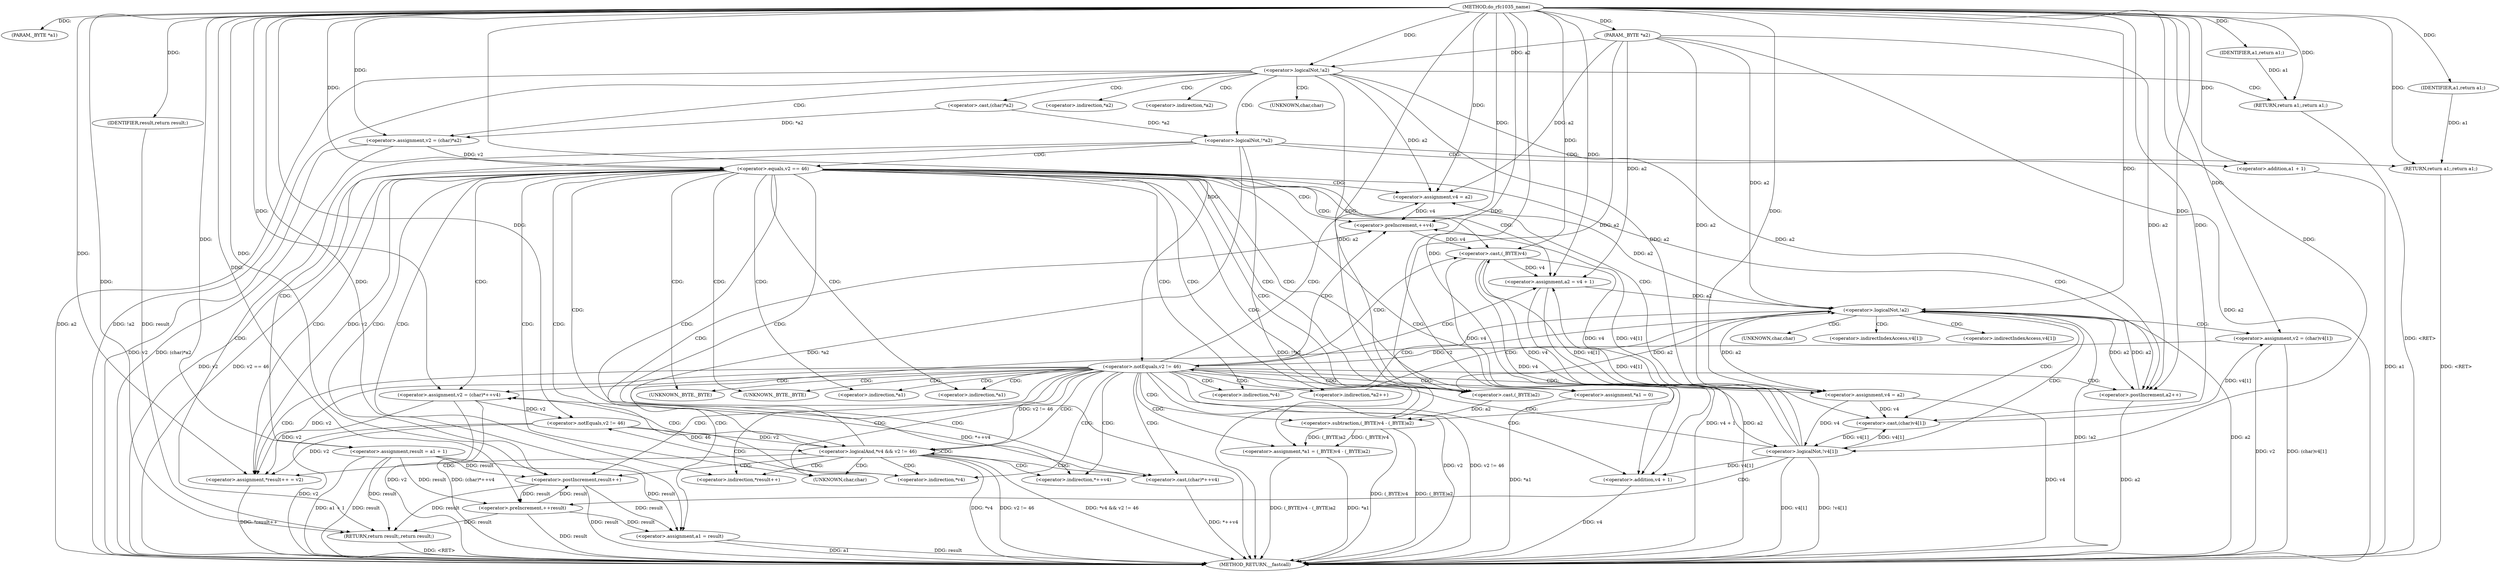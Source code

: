 digraph do_rfc1035_name {  
"1000104" [label = "(METHOD,do_rfc1035_name)" ]
"1000223" [label = "(METHOD_RETURN,__fastcall)" ]
"1000105" [label = "(PARAM,_BYTE *a1)" ]
"1000106" [label = "(PARAM,_BYTE *a2)" ]
"1000112" [label = "(<operator>.logicalNot,!a2)" ]
"1000114" [label = "(RETURN,return a1;,return a1;)" ]
"1000115" [label = "(IDENTIFIER,a1,return a1;)" ]
"1000116" [label = "(<operator>.assignment,v2 = (char)*a2)" ]
"1000118" [label = "(<operator>.cast,(char)*a2)" ]
"1000123" [label = "(<operator>.logicalNot,!*a2)" ]
"1000126" [label = "(RETURN,return a1;,return a1;)" ]
"1000127" [label = "(IDENTIFIER,a1,return a1;)" ]
"1000128" [label = "(<operator>.assignment,result = a1 + 1)" ]
"1000130" [label = "(<operator>.addition,a1 + 1)" ]
"1000134" [label = "(<operator>.equals,v2 == 46)" ]
"1000139" [label = "(<operator>.assignment,v4 = a2)" ]
"1000144" [label = "(<operator>.assignment,*result++ = v2)" ]
"1000146" [label = "(<operator>.postIncrement,result++)" ]
"1000149" [label = "(<operator>.assignment,v2 = (char)*++v4)" ]
"1000151" [label = "(<operator>.cast,(char)*++v4)" ]
"1000154" [label = "(<operator>.preIncrement,++v4)" ]
"1000156" [label = "(<operator>.logicalAnd,*v4 && v2 != 46)" ]
"1000159" [label = "(<operator>.notEquals,v2 != 46)" ]
"1000162" [label = "(<operator>.assignment,*a1 = (_BYTE)v4 - (_BYTE)a2)" ]
"1000165" [label = "(<operator>.subtraction,(_BYTE)v4 - (_BYTE)a2)" ]
"1000166" [label = "(<operator>.cast,(_BYTE)v4)" ]
"1000169" [label = "(<operator>.cast,(_BYTE)a2)" ]
"1000172" [label = "(<operator>.assignment,a2 = v4 + 1)" ]
"1000174" [label = "(<operator>.addition,v4 + 1)" ]
"1000184" [label = "(<operator>.logicalNot,!a2)" ]
"1000187" [label = "(<operator>.assignment,v2 = (char)v4[1])" ]
"1000189" [label = "(<operator>.cast,(char)v4[1])" ]
"1000194" [label = "(<operator>.assignment,a1 = result)" ]
"1000198" [label = "(<operator>.logicalNot,!v4[1])" ]
"1000203" [label = "(<operator>.preIncrement,++result)" ]
"1000206" [label = "(<operator>.notEquals,v2 != 46)" ]
"1000211" [label = "(<operator>.assignment,v4 = a2)" ]
"1000214" [label = "(<operator>.assignment,*a1 = 0)" ]
"1000219" [label = "(<operator>.postIncrement,a2++)" ]
"1000221" [label = "(RETURN,return result;,return result;)" ]
"1000222" [label = "(IDENTIFIER,result,return result;)" ]
"1000119" [label = "(UNKNOWN,char,char)" ]
"1000120" [label = "(<operator>.indirection,*a2)" ]
"1000124" [label = "(<operator>.indirection,*a2)" ]
"1000145" [label = "(<operator>.indirection,*result++)" ]
"1000152" [label = "(UNKNOWN,char,char)" ]
"1000153" [label = "(<operator>.indirection,*++v4)" ]
"1000157" [label = "(<operator>.indirection,*v4)" ]
"1000163" [label = "(<operator>.indirection,*a1)" ]
"1000167" [label = "(UNKNOWN,_BYTE,_BYTE)" ]
"1000170" [label = "(UNKNOWN,_BYTE,_BYTE)" ]
"1000178" [label = "(<operator>.indirection,*v4)" ]
"1000190" [label = "(UNKNOWN,char,char)" ]
"1000191" [label = "(<operator>.indirectIndexAccess,v4[1])" ]
"1000199" [label = "(<operator>.indirectIndexAccess,v4[1])" ]
"1000215" [label = "(<operator>.indirection,*a1)" ]
"1000218" [label = "(<operator>.indirection,*a2++)" ]
  "1000126" -> "1000223"  [ label = "DDG: <RET>"] 
  "1000211" -> "1000223"  [ label = "DDG: v4"] 
  "1000151" -> "1000223"  [ label = "DDG: *++v4"] 
  "1000130" -> "1000223"  [ label = "DDG: a1"] 
  "1000198" -> "1000223"  [ label = "DDG: !v4[1]"] 
  "1000187" -> "1000223"  [ label = "DDG: v2"] 
  "1000134" -> "1000223"  [ label = "DDG: v2"] 
  "1000144" -> "1000223"  [ label = "DDG: *result++"] 
  "1000112" -> "1000223"  [ label = "DDG: a2"] 
  "1000116" -> "1000223"  [ label = "DDG: v2"] 
  "1000198" -> "1000223"  [ label = "DDG: v4[1]"] 
  "1000162" -> "1000223"  [ label = "DDG: *a1"] 
  "1000187" -> "1000223"  [ label = "DDG: (char)v4[1]"] 
  "1000165" -> "1000223"  [ label = "DDG: (_BYTE)v4"] 
  "1000172" -> "1000223"  [ label = "DDG: v4 + 1"] 
  "1000123" -> "1000223"  [ label = "DDG: *a2"] 
  "1000116" -> "1000223"  [ label = "DDG: (char)*a2"] 
  "1000184" -> "1000223"  [ label = "DDG: !a2"] 
  "1000156" -> "1000223"  [ label = "DDG: *v4"] 
  "1000134" -> "1000223"  [ label = "DDG: v2 == 46"] 
  "1000219" -> "1000223"  [ label = "DDG: a2"] 
  "1000128" -> "1000223"  [ label = "DDG: a1 + 1"] 
  "1000149" -> "1000223"  [ label = "DDG: v2"] 
  "1000146" -> "1000223"  [ label = "DDG: result"] 
  "1000203" -> "1000223"  [ label = "DDG: result"] 
  "1000214" -> "1000223"  [ label = "DDG: *a1"] 
  "1000156" -> "1000223"  [ label = "DDG: v2 != 46"] 
  "1000184" -> "1000223"  [ label = "DDG: a2"] 
  "1000206" -> "1000223"  [ label = "DDG: v2"] 
  "1000156" -> "1000223"  [ label = "DDG: *v4 && v2 != 46"] 
  "1000206" -> "1000223"  [ label = "DDG: v2 != 46"] 
  "1000194" -> "1000223"  [ label = "DDG: result"] 
  "1000165" -> "1000223"  [ label = "DDG: (_BYTE)a2"] 
  "1000172" -> "1000223"  [ label = "DDG: a2"] 
  "1000128" -> "1000223"  [ label = "DDG: result"] 
  "1000112" -> "1000223"  [ label = "DDG: !a2"] 
  "1000159" -> "1000223"  [ label = "DDG: v2"] 
  "1000194" -> "1000223"  [ label = "DDG: a1"] 
  "1000174" -> "1000223"  [ label = "DDG: v4"] 
  "1000123" -> "1000223"  [ label = "DDG: !*a2"] 
  "1000162" -> "1000223"  [ label = "DDG: (_BYTE)v4 - (_BYTE)a2"] 
  "1000149" -> "1000223"  [ label = "DDG: (char)*++v4"] 
  "1000106" -> "1000223"  [ label = "DDG: a2"] 
  "1000114" -> "1000223"  [ label = "DDG: <RET>"] 
  "1000221" -> "1000223"  [ label = "DDG: <RET>"] 
  "1000104" -> "1000105"  [ label = "DDG: "] 
  "1000104" -> "1000106"  [ label = "DDG: "] 
  "1000106" -> "1000112"  [ label = "DDG: a2"] 
  "1000104" -> "1000112"  [ label = "DDG: "] 
  "1000115" -> "1000114"  [ label = "DDG: a1"] 
  "1000104" -> "1000114"  [ label = "DDG: "] 
  "1000104" -> "1000115"  [ label = "DDG: "] 
  "1000118" -> "1000116"  [ label = "DDG: *a2"] 
  "1000104" -> "1000116"  [ label = "DDG: "] 
  "1000118" -> "1000123"  [ label = "DDG: *a2"] 
  "1000127" -> "1000126"  [ label = "DDG: a1"] 
  "1000104" -> "1000126"  [ label = "DDG: "] 
  "1000104" -> "1000127"  [ label = "DDG: "] 
  "1000104" -> "1000128"  [ label = "DDG: "] 
  "1000104" -> "1000130"  [ label = "DDG: "] 
  "1000116" -> "1000134"  [ label = "DDG: v2"] 
  "1000104" -> "1000134"  [ label = "DDG: "] 
  "1000112" -> "1000139"  [ label = "DDG: a2"] 
  "1000184" -> "1000139"  [ label = "DDG: a2"] 
  "1000106" -> "1000139"  [ label = "DDG: a2"] 
  "1000104" -> "1000139"  [ label = "DDG: "] 
  "1000149" -> "1000144"  [ label = "DDG: v2"] 
  "1000206" -> "1000144"  [ label = "DDG: v2"] 
  "1000134" -> "1000144"  [ label = "DDG: v2"] 
  "1000159" -> "1000144"  [ label = "DDG: v2"] 
  "1000104" -> "1000144"  [ label = "DDG: "] 
  "1000128" -> "1000146"  [ label = "DDG: result"] 
  "1000203" -> "1000146"  [ label = "DDG: result"] 
  "1000104" -> "1000146"  [ label = "DDG: "] 
  "1000151" -> "1000149"  [ label = "DDG: *++v4"] 
  "1000104" -> "1000149"  [ label = "DDG: "] 
  "1000198" -> "1000154"  [ label = "DDG: v4[1]"] 
  "1000139" -> "1000154"  [ label = "DDG: v4"] 
  "1000104" -> "1000154"  [ label = "DDG: "] 
  "1000159" -> "1000156"  [ label = "DDG: v2"] 
  "1000159" -> "1000156"  [ label = "DDG: 46"] 
  "1000206" -> "1000156"  [ label = "DDG: v2 != 46"] 
  "1000149" -> "1000159"  [ label = "DDG: v2"] 
  "1000104" -> "1000159"  [ label = "DDG: "] 
  "1000165" -> "1000162"  [ label = "DDG: (_BYTE)v4"] 
  "1000165" -> "1000162"  [ label = "DDG: (_BYTE)a2"] 
  "1000166" -> "1000165"  [ label = "DDG: v4"] 
  "1000198" -> "1000166"  [ label = "DDG: v4[1]"] 
  "1000154" -> "1000166"  [ label = "DDG: v4"] 
  "1000104" -> "1000166"  [ label = "DDG: "] 
  "1000169" -> "1000165"  [ label = "DDG: a2"] 
  "1000106" -> "1000169"  [ label = "DDG: a2"] 
  "1000104" -> "1000169"  [ label = "DDG: "] 
  "1000112" -> "1000169"  [ label = "DDG: a2"] 
  "1000184" -> "1000169"  [ label = "DDG: a2"] 
  "1000198" -> "1000172"  [ label = "DDG: v4[1]"] 
  "1000166" -> "1000172"  [ label = "DDG: v4"] 
  "1000104" -> "1000172"  [ label = "DDG: "] 
  "1000106" -> "1000172"  [ label = "DDG: a2"] 
  "1000198" -> "1000174"  [ label = "DDG: v4[1]"] 
  "1000166" -> "1000174"  [ label = "DDG: v4"] 
  "1000104" -> "1000174"  [ label = "DDG: "] 
  "1000219" -> "1000184"  [ label = "DDG: a2"] 
  "1000172" -> "1000184"  [ label = "DDG: a2"] 
  "1000106" -> "1000184"  [ label = "DDG: a2"] 
  "1000104" -> "1000184"  [ label = "DDG: "] 
  "1000189" -> "1000187"  [ label = "DDG: v4[1]"] 
  "1000104" -> "1000187"  [ label = "DDG: "] 
  "1000211" -> "1000189"  [ label = "DDG: v4"] 
  "1000198" -> "1000189"  [ label = "DDG: v4[1]"] 
  "1000166" -> "1000189"  [ label = "DDG: v4"] 
  "1000104" -> "1000189"  [ label = "DDG: "] 
  "1000128" -> "1000194"  [ label = "DDG: result"] 
  "1000146" -> "1000194"  [ label = "DDG: result"] 
  "1000203" -> "1000194"  [ label = "DDG: result"] 
  "1000104" -> "1000194"  [ label = "DDG: "] 
  "1000211" -> "1000198"  [ label = "DDG: v4"] 
  "1000189" -> "1000198"  [ label = "DDG: v4[1]"] 
  "1000166" -> "1000198"  [ label = "DDG: v4"] 
  "1000104" -> "1000198"  [ label = "DDG: "] 
  "1000104" -> "1000203"  [ label = "DDG: "] 
  "1000128" -> "1000203"  [ label = "DDG: result"] 
  "1000146" -> "1000203"  [ label = "DDG: result"] 
  "1000187" -> "1000206"  [ label = "DDG: v2"] 
  "1000104" -> "1000206"  [ label = "DDG: "] 
  "1000112" -> "1000211"  [ label = "DDG: a2"] 
  "1000184" -> "1000211"  [ label = "DDG: a2"] 
  "1000106" -> "1000211"  [ label = "DDG: a2"] 
  "1000104" -> "1000211"  [ label = "DDG: "] 
  "1000104" -> "1000214"  [ label = "DDG: "] 
  "1000106" -> "1000219"  [ label = "DDG: a2"] 
  "1000104" -> "1000219"  [ label = "DDG: "] 
  "1000112" -> "1000219"  [ label = "DDG: a2"] 
  "1000184" -> "1000219"  [ label = "DDG: a2"] 
  "1000222" -> "1000221"  [ label = "DDG: result"] 
  "1000128" -> "1000221"  [ label = "DDG: result"] 
  "1000146" -> "1000221"  [ label = "DDG: result"] 
  "1000203" -> "1000221"  [ label = "DDG: result"] 
  "1000104" -> "1000221"  [ label = "DDG: "] 
  "1000104" -> "1000222"  [ label = "DDG: "] 
  "1000112" -> "1000124"  [ label = "CDG: "] 
  "1000112" -> "1000123"  [ label = "CDG: "] 
  "1000112" -> "1000120"  [ label = "CDG: "] 
  "1000112" -> "1000119"  [ label = "CDG: "] 
  "1000112" -> "1000118"  [ label = "CDG: "] 
  "1000112" -> "1000116"  [ label = "CDG: "] 
  "1000112" -> "1000114"  [ label = "CDG: "] 
  "1000123" -> "1000221"  [ label = "CDG: "] 
  "1000123" -> "1000128"  [ label = "CDG: "] 
  "1000123" -> "1000126"  [ label = "CDG: "] 
  "1000123" -> "1000134"  [ label = "CDG: "] 
  "1000123" -> "1000130"  [ label = "CDG: "] 
  "1000134" -> "1000174"  [ label = "CDG: "] 
  "1000134" -> "1000172"  [ label = "CDG: "] 
  "1000134" -> "1000170"  [ label = "CDG: "] 
  "1000134" -> "1000169"  [ label = "CDG: "] 
  "1000134" -> "1000167"  [ label = "CDG: "] 
  "1000134" -> "1000166"  [ label = "CDG: "] 
  "1000134" -> "1000165"  [ label = "CDG: "] 
  "1000134" -> "1000163"  [ label = "CDG: "] 
  "1000134" -> "1000162"  [ label = "CDG: "] 
  "1000134" -> "1000178"  [ label = "CDG: "] 
  "1000134" -> "1000219"  [ label = "CDG: "] 
  "1000134" -> "1000218"  [ label = "CDG: "] 
  "1000134" -> "1000215"  [ label = "CDG: "] 
  "1000134" -> "1000214"  [ label = "CDG: "] 
  "1000134" -> "1000211"  [ label = "CDG: "] 
  "1000134" -> "1000144"  [ label = "CDG: "] 
  "1000134" -> "1000139"  [ label = "CDG: "] 
  "1000134" -> "1000157"  [ label = "CDG: "] 
  "1000134" -> "1000156"  [ label = "CDG: "] 
  "1000134" -> "1000154"  [ label = "CDG: "] 
  "1000134" -> "1000153"  [ label = "CDG: "] 
  "1000134" -> "1000152"  [ label = "CDG: "] 
  "1000134" -> "1000151"  [ label = "CDG: "] 
  "1000134" -> "1000149"  [ label = "CDG: "] 
  "1000134" -> "1000146"  [ label = "CDG: "] 
  "1000134" -> "1000145"  [ label = "CDG: "] 
  "1000156" -> "1000144"  [ label = "CDG: "] 
  "1000156" -> "1000157"  [ label = "CDG: "] 
  "1000156" -> "1000156"  [ label = "CDG: "] 
  "1000156" -> "1000154"  [ label = "CDG: "] 
  "1000156" -> "1000153"  [ label = "CDG: "] 
  "1000156" -> "1000152"  [ label = "CDG: "] 
  "1000156" -> "1000151"  [ label = "CDG: "] 
  "1000156" -> "1000149"  [ label = "CDG: "] 
  "1000156" -> "1000146"  [ label = "CDG: "] 
  "1000156" -> "1000145"  [ label = "CDG: "] 
  "1000157" -> "1000159"  [ label = "CDG: "] 
  "1000178" -> "1000184"  [ label = "CDG: "] 
  "1000184" -> "1000191"  [ label = "CDG: "] 
  "1000184" -> "1000190"  [ label = "CDG: "] 
  "1000184" -> "1000189"  [ label = "CDG: "] 
  "1000184" -> "1000187"  [ label = "CDG: "] 
  "1000184" -> "1000199"  [ label = "CDG: "] 
  "1000184" -> "1000198"  [ label = "CDG: "] 
  "1000184" -> "1000194"  [ label = "CDG: "] 
  "1000198" -> "1000206"  [ label = "CDG: "] 
  "1000198" -> "1000203"  [ label = "CDG: "] 
  "1000206" -> "1000174"  [ label = "CDG: "] 
  "1000206" -> "1000172"  [ label = "CDG: "] 
  "1000206" -> "1000170"  [ label = "CDG: "] 
  "1000206" -> "1000169"  [ label = "CDG: "] 
  "1000206" -> "1000167"  [ label = "CDG: "] 
  "1000206" -> "1000166"  [ label = "CDG: "] 
  "1000206" -> "1000165"  [ label = "CDG: "] 
  "1000206" -> "1000163"  [ label = "CDG: "] 
  "1000206" -> "1000162"  [ label = "CDG: "] 
  "1000206" -> "1000178"  [ label = "CDG: "] 
  "1000206" -> "1000219"  [ label = "CDG: "] 
  "1000206" -> "1000218"  [ label = "CDG: "] 
  "1000206" -> "1000215"  [ label = "CDG: "] 
  "1000206" -> "1000214"  [ label = "CDG: "] 
  "1000206" -> "1000211"  [ label = "CDG: "] 
  "1000206" -> "1000144"  [ label = "CDG: "] 
  "1000206" -> "1000139"  [ label = "CDG: "] 
  "1000206" -> "1000157"  [ label = "CDG: "] 
  "1000206" -> "1000156"  [ label = "CDG: "] 
  "1000206" -> "1000154"  [ label = "CDG: "] 
  "1000206" -> "1000153"  [ label = "CDG: "] 
  "1000206" -> "1000152"  [ label = "CDG: "] 
  "1000206" -> "1000151"  [ label = "CDG: "] 
  "1000206" -> "1000149"  [ label = "CDG: "] 
  "1000206" -> "1000146"  [ label = "CDG: "] 
  "1000206" -> "1000145"  [ label = "CDG: "] 
  "1000218" -> "1000184"  [ label = "CDG: "] 
}
